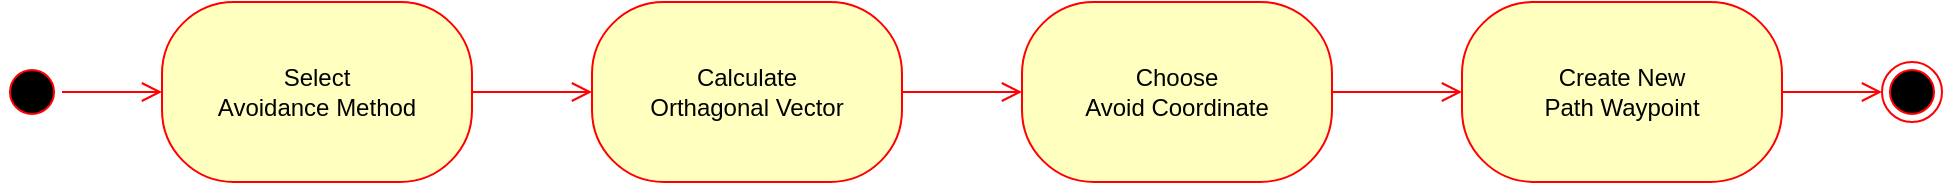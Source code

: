 <mxfile version="17.4.6" type="device"><diagram id="i3F4ti9gev00xGMFeUzN" name="Page-1"><mxGraphModel dx="464" dy="718" grid="1" gridSize="10" guides="1" tooltips="1" connect="1" arrows="1" fold="1" page="1" pageScale="1" pageWidth="850" pageHeight="1100" math="0" shadow="0"><root><mxCell id="0"/><mxCell id="1" parent="0"/><mxCell id="HaXaQ5E0BjMqJWI1M5KT-2" value="" style="ellipse;html=1;shape=startState;fillColor=#000000;strokeColor=#ff0000;" parent="1" vertex="1"><mxGeometry x="10" y="190" width="30" height="30" as="geometry"/></mxCell><mxCell id="HaXaQ5E0BjMqJWI1M5KT-3" value="" style="edgeStyle=orthogonalEdgeStyle;html=1;verticalAlign=bottom;endArrow=open;endSize=8;strokeColor=#ff0000;rounded=0;exitX=1;exitY=0.5;exitDx=0;exitDy=0;entryX=0;entryY=0.5;entryDx=0;entryDy=0;" parent="1" source="HaXaQ5E0BjMqJWI1M5KT-2" target="HaXaQ5E0BjMqJWI1M5KT-4" edge="1"><mxGeometry relative="1" as="geometry"><mxPoint x="100" y="205" as="targetPoint"/><mxPoint x="5" y="230" as="sourcePoint"/></mxGeometry></mxCell><mxCell id="HaXaQ5E0BjMqJWI1M5KT-4" value="&lt;div&gt;Select&lt;/div&gt;&lt;div&gt;Avoidance Method&lt;/div&gt;" style="rounded=1;whiteSpace=wrap;html=1;arcSize=40;fontColor=#000000;fillColor=#ffffc0;strokeColor=#ff0000;" parent="1" vertex="1"><mxGeometry x="90" y="160" width="155" height="90" as="geometry"/></mxCell><mxCell id="HaXaQ5E0BjMqJWI1M5KT-5" value="" style="edgeStyle=orthogonalEdgeStyle;html=1;verticalAlign=bottom;endArrow=open;endSize=8;strokeColor=#ff0000;rounded=0;exitX=1;exitY=0.5;exitDx=0;exitDy=0;entryX=0;entryY=0.5;entryDx=0;entryDy=0;" parent="1" source="HaXaQ5E0BjMqJWI1M5KT-4" target="eMpIA5ZUmd5gQkdksaL--6" edge="1"><mxGeometry relative="1" as="geometry"><mxPoint x="327.5" y="205" as="targetPoint"/></mxGeometry></mxCell><mxCell id="HaXaQ5E0BjMqJWI1M5KT-7" value="&lt;div&gt;Create New&lt;/div&gt;&lt;div&gt;Path Waypoint&lt;/div&gt;" style="rounded=1;whiteSpace=wrap;html=1;arcSize=40;fontColor=#000000;fillColor=#ffffc0;strokeColor=#ff0000;" parent="1" vertex="1"><mxGeometry x="740" y="160" width="160" height="90" as="geometry"/></mxCell><mxCell id="HaXaQ5E0BjMqJWI1M5KT-8" value="" style="edgeStyle=orthogonalEdgeStyle;html=1;verticalAlign=bottom;endArrow=open;endSize=8;strokeColor=#ff0000;rounded=0;entryX=0;entryY=0.5;entryDx=0;entryDy=0;exitX=1;exitY=0.5;exitDx=0;exitDy=0;" parent="1" source="HaXaQ5E0BjMqJWI1M5KT-7" target="HaXaQ5E0BjMqJWI1M5KT-25" edge="1"><mxGeometry relative="1" as="geometry"><mxPoint x="810" y="330" as="targetPoint"/></mxGeometry></mxCell><mxCell id="HaXaQ5E0BjMqJWI1M5KT-25" value="" style="ellipse;html=1;shape=endState;fillColor=#000000;strokeColor=#ff0000;" parent="1" vertex="1"><mxGeometry x="950" y="190" width="30" height="30" as="geometry"/></mxCell><mxCell id="eMpIA5ZUmd5gQkdksaL--6" value="&lt;div&gt;Calculate&lt;/div&gt;&lt;div&gt;Orthagonal Vector&lt;/div&gt;" style="rounded=1;whiteSpace=wrap;html=1;arcSize=40;fontColor=#000000;fillColor=#ffffc0;strokeColor=#ff0000;" parent="1" vertex="1"><mxGeometry x="305" y="160" width="155" height="90" as="geometry"/></mxCell><mxCell id="eMpIA5ZUmd5gQkdksaL--7" value="" style="edgeStyle=orthogonalEdgeStyle;html=1;verticalAlign=bottom;endArrow=open;endSize=8;strokeColor=#ff0000;rounded=0;exitX=1;exitY=0.5;exitDx=0;exitDy=0;entryX=0;entryY=0.5;entryDx=0;entryDy=0;" parent="1" source="eMpIA5ZUmd5gQkdksaL--6" target="eMpIA5ZUmd5gQkdksaL--8" edge="1"><mxGeometry relative="1" as="geometry"><mxPoint x="527.5" y="205" as="targetPoint"/></mxGeometry></mxCell><mxCell id="eMpIA5ZUmd5gQkdksaL--8" value="&lt;div&gt;Choose&lt;/div&gt;&lt;div&gt;Avoid Coordinate&lt;/div&gt;" style="rounded=1;whiteSpace=wrap;html=1;arcSize=40;fontColor=#000000;fillColor=#ffffc0;strokeColor=#ff0000;" parent="1" vertex="1"><mxGeometry x="520" y="160" width="155" height="90" as="geometry"/></mxCell><mxCell id="eMpIA5ZUmd5gQkdksaL--9" value="" style="edgeStyle=orthogonalEdgeStyle;html=1;verticalAlign=bottom;endArrow=open;endSize=8;strokeColor=#ff0000;rounded=0;exitX=1;exitY=0.5;exitDx=0;exitDy=0;entryX=0;entryY=0.5;entryDx=0;entryDy=0;" parent="1" source="eMpIA5ZUmd5gQkdksaL--8" target="HaXaQ5E0BjMqJWI1M5KT-7" edge="1"><mxGeometry relative="1" as="geometry"><mxPoint x="757.5" y="205" as="targetPoint"/></mxGeometry></mxCell></root></mxGraphModel></diagram></mxfile>